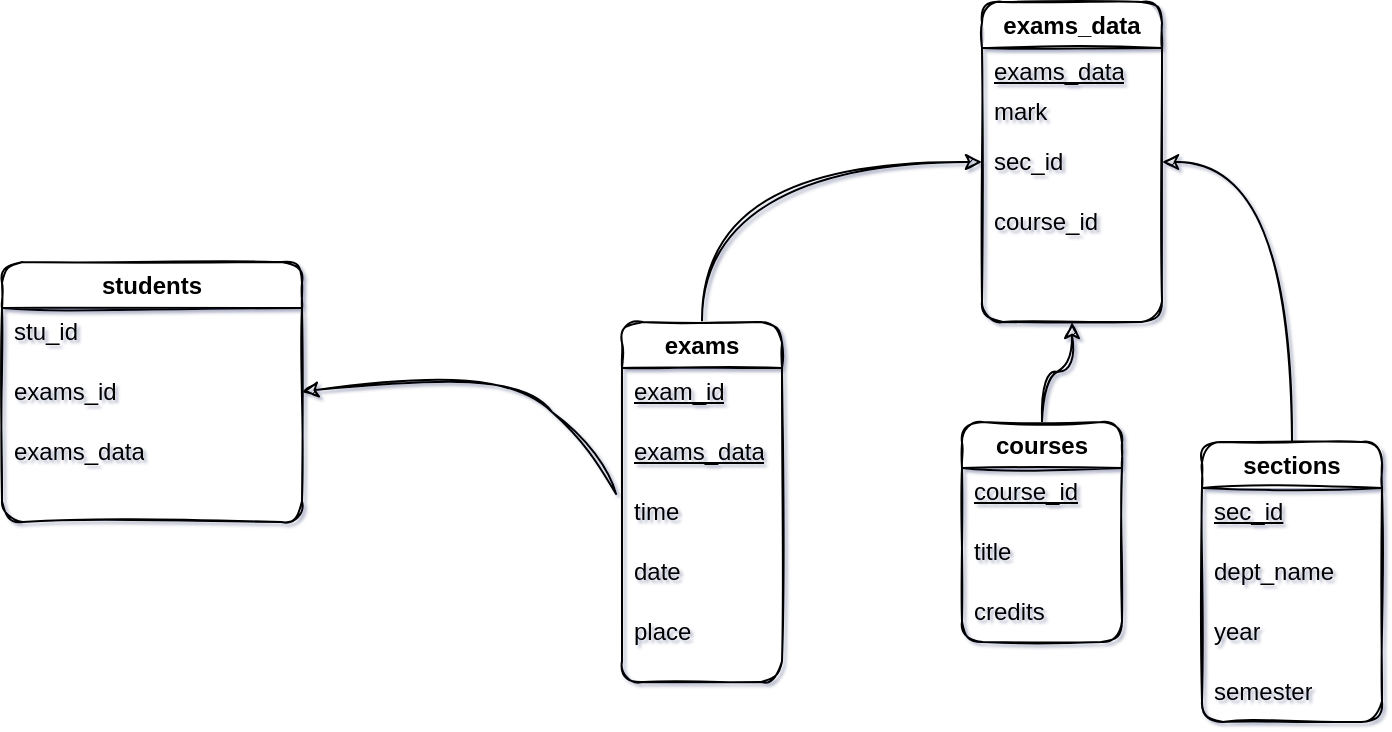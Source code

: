 <mxfile version="20.6.0" type="github">
  <diagram id="C5RBs43oDa-KdzZeNtuy" name="Page-1">
    <mxGraphModel dx="1422" dy="742" grid="1" gridSize="10" guides="1" tooltips="1" connect="1" arrows="1" fold="1" page="1" pageScale="1" pageWidth="827" pageHeight="1169" math="0" shadow="1">
      <root>
        <mxCell id="WIyWlLk6GJQsqaUBKTNV-0" />
        <mxCell id="WIyWlLk6GJQsqaUBKTNV-1" parent="WIyWlLk6GJQsqaUBKTNV-0" />
        <mxCell id="dfxJ_LqpfSkEqRbcR8hq-4" value="students" style="swimlane;whiteSpace=wrap;html=1;rounded=1;sketch=1;" parent="WIyWlLk6GJQsqaUBKTNV-1" vertex="1">
          <mxGeometry x="80" y="410" width="150" height="130" as="geometry" />
        </mxCell>
        <mxCell id="dfxJ_LqpfSkEqRbcR8hq-7" value="stu_id" style="text;align=left;verticalAlign=middle;spacingLeft=4;spacingRight=4;overflow=hidden;points=[[0,0.5],[1,0.5]];portConstraint=eastwest;rotatable=0;whiteSpace=wrap;html=1;rounded=1;sketch=1;" parent="dfxJ_LqpfSkEqRbcR8hq-4" vertex="1">
          <mxGeometry y="20" width="80" height="30" as="geometry" />
        </mxCell>
        <mxCell id="dfxJ_LqpfSkEqRbcR8hq-8" value="exams_id" style="text;align=left;verticalAlign=middle;spacingLeft=4;spacingRight=4;overflow=hidden;points=[[0,0.5],[1,0.5]];portConstraint=eastwest;rotatable=0;whiteSpace=wrap;html=1;rounded=1;sketch=1;" parent="dfxJ_LqpfSkEqRbcR8hq-4" vertex="1">
          <mxGeometry y="50" width="80" height="30" as="geometry" />
        </mxCell>
        <mxCell id="dfxJ_LqpfSkEqRbcR8hq-67" value="exams_data" style="text;align=left;verticalAlign=middle;spacingLeft=4;spacingRight=4;overflow=hidden;points=[[0,0.5],[1,0.5]];portConstraint=eastwest;rotatable=0;whiteSpace=wrap;html=1;rounded=1;sketch=1;" parent="dfxJ_LqpfSkEqRbcR8hq-4" vertex="1">
          <mxGeometry y="80" width="80" height="30" as="geometry" />
        </mxCell>
        <mxCell id="dfxJ_LqpfSkEqRbcR8hq-68" style="edgeStyle=orthogonalEdgeStyle;rounded=1;orthogonalLoop=1;jettySize=auto;html=1;exitX=0.5;exitY=0;exitDx=0;exitDy=0;entryX=1;entryY=0.5;entryDx=0;entryDy=0;curved=1;sketch=1;" parent="WIyWlLk6GJQsqaUBKTNV-1" source="dfxJ_LqpfSkEqRbcR8hq-13" target="dfxJ_LqpfSkEqRbcR8hq-39" edge="1">
          <mxGeometry relative="1" as="geometry" />
        </mxCell>
        <mxCell id="dfxJ_LqpfSkEqRbcR8hq-13" value="sections" style="swimlane;whiteSpace=wrap;html=1;rounded=1;sketch=1;" parent="WIyWlLk6GJQsqaUBKTNV-1" vertex="1">
          <mxGeometry x="680" y="500" width="90" height="140" as="geometry" />
        </mxCell>
        <mxCell id="dfxJ_LqpfSkEqRbcR8hq-14" value="dept_name" style="text;align=left;verticalAlign=middle;spacingLeft=4;spacingRight=4;overflow=hidden;points=[[0,0.5],[1,0.5]];portConstraint=eastwest;rotatable=0;whiteSpace=wrap;html=1;rounded=1;sketch=1;" parent="dfxJ_LqpfSkEqRbcR8hq-13" vertex="1">
          <mxGeometry y="50" width="80" height="30" as="geometry" />
        </mxCell>
        <mxCell id="dfxJ_LqpfSkEqRbcR8hq-15" value="year" style="text;align=left;verticalAlign=middle;spacingLeft=4;spacingRight=4;overflow=hidden;points=[[0,0.5],[1,0.5]];portConstraint=eastwest;rotatable=0;whiteSpace=wrap;html=1;rounded=1;sketch=1;" parent="dfxJ_LqpfSkEqRbcR8hq-13" vertex="1">
          <mxGeometry y="80" width="80" height="30" as="geometry" />
        </mxCell>
        <mxCell id="dfxJ_LqpfSkEqRbcR8hq-16" value="&lt;u&gt;sec_id&lt;/u&gt;" style="text;align=left;verticalAlign=middle;spacingLeft=4;spacingRight=4;overflow=hidden;points=[[0,0.5],[1,0.5]];portConstraint=eastwest;rotatable=0;whiteSpace=wrap;html=1;rounded=1;sketch=1;" parent="dfxJ_LqpfSkEqRbcR8hq-13" vertex="1">
          <mxGeometry y="20" width="80" height="30" as="geometry" />
        </mxCell>
        <mxCell id="dfxJ_LqpfSkEqRbcR8hq-17" value="semester" style="text;align=left;verticalAlign=middle;spacingLeft=4;spacingRight=4;overflow=hidden;points=[[0,0.5],[1,0.5]];portConstraint=eastwest;rotatable=0;whiteSpace=wrap;html=1;rounded=1;sketch=1;" parent="dfxJ_LqpfSkEqRbcR8hq-13" vertex="1">
          <mxGeometry y="110" width="80" height="30" as="geometry" />
        </mxCell>
        <mxCell id="dfxJ_LqpfSkEqRbcR8hq-51" style="edgeStyle=orthogonalEdgeStyle;rounded=1;orthogonalLoop=1;jettySize=auto;html=1;exitX=0.5;exitY=0;exitDx=0;exitDy=0;entryX=0;entryY=0.5;entryDx=0;entryDy=0;curved=1;sketch=1;" parent="WIyWlLk6GJQsqaUBKTNV-1" source="dfxJ_LqpfSkEqRbcR8hq-18" target="dfxJ_LqpfSkEqRbcR8hq-44" edge="1">
          <mxGeometry relative="1" as="geometry" />
        </mxCell>
        <mxCell id="dfxJ_LqpfSkEqRbcR8hq-18" value="exams" style="swimlane;whiteSpace=wrap;html=1;rounded=1;sketch=1;" parent="WIyWlLk6GJQsqaUBKTNV-1" vertex="1">
          <mxGeometry x="390" y="440" width="80" height="180" as="geometry" />
        </mxCell>
        <mxCell id="dfxJ_LqpfSkEqRbcR8hq-19" value="date" style="text;align=left;verticalAlign=middle;spacingLeft=4;spacingRight=4;overflow=hidden;points=[[0,0.5],[1,0.5]];portConstraint=eastwest;rotatable=0;whiteSpace=wrap;html=1;rounded=1;sketch=1;" parent="dfxJ_LqpfSkEqRbcR8hq-18" vertex="1">
          <mxGeometry y="110" width="80" height="30" as="geometry" />
        </mxCell>
        <mxCell id="dfxJ_LqpfSkEqRbcR8hq-20" value="place" style="text;align=left;verticalAlign=middle;spacingLeft=4;spacingRight=4;overflow=hidden;points=[[0,0.5],[1,0.5]];portConstraint=eastwest;rotatable=0;whiteSpace=wrap;html=1;rounded=1;sketch=1;" parent="dfxJ_LqpfSkEqRbcR8hq-18" vertex="1">
          <mxGeometry y="140" width="80" height="30" as="geometry" />
        </mxCell>
        <mxCell id="dfxJ_LqpfSkEqRbcR8hq-22" value="time" style="text;align=left;verticalAlign=middle;spacingLeft=4;spacingRight=4;overflow=hidden;points=[[0,0.5],[1,0.5]];portConstraint=eastwest;rotatable=0;whiteSpace=wrap;html=1;rounded=1;sketch=1;" parent="dfxJ_LqpfSkEqRbcR8hq-18" vertex="1">
          <mxGeometry y="80" width="80" height="30" as="geometry" />
        </mxCell>
        <mxCell id="dfxJ_LqpfSkEqRbcR8hq-21" value="&lt;u&gt;exam_id&lt;/u&gt;" style="text;align=left;verticalAlign=middle;spacingLeft=4;spacingRight=4;overflow=hidden;points=[[0,0.5],[1,0.5]];portConstraint=eastwest;rotatable=0;whiteSpace=wrap;html=1;rounded=1;sketch=1;" parent="dfxJ_LqpfSkEqRbcR8hq-18" vertex="1">
          <mxGeometry y="20" width="80" height="30" as="geometry" />
        </mxCell>
        <mxCell id="dfxJ_LqpfSkEqRbcR8hq-63" value="&lt;u&gt;exams_data&lt;/u&gt;" style="text;align=left;verticalAlign=middle;spacingLeft=4;spacingRight=4;overflow=hidden;points=[[0,0.5],[1,0.5]];portConstraint=eastwest;rotatable=0;whiteSpace=wrap;html=1;rounded=1;sketch=1;" parent="dfxJ_LqpfSkEqRbcR8hq-18" vertex="1">
          <mxGeometry y="50" width="80" height="30" as="geometry" />
        </mxCell>
        <mxCell id="dfxJ_LqpfSkEqRbcR8hq-48" style="edgeStyle=orthogonalEdgeStyle;rounded=1;orthogonalLoop=1;jettySize=auto;html=1;exitX=0.5;exitY=0;exitDx=0;exitDy=0;entryX=0.5;entryY=1;entryDx=0;entryDy=0;curved=1;sketch=1;" parent="WIyWlLk6GJQsqaUBKTNV-1" source="dfxJ_LqpfSkEqRbcR8hq-23" target="dfxJ_LqpfSkEqRbcR8hq-39" edge="1">
          <mxGeometry relative="1" as="geometry" />
        </mxCell>
        <mxCell id="dfxJ_LqpfSkEqRbcR8hq-23" value="courses" style="swimlane;whiteSpace=wrap;html=1;startSize=23;rounded=1;sketch=1;" parent="WIyWlLk6GJQsqaUBKTNV-1" vertex="1">
          <mxGeometry x="560" y="490" width="80" height="110" as="geometry" />
        </mxCell>
        <mxCell id="dfxJ_LqpfSkEqRbcR8hq-24" value="title" style="text;align=left;verticalAlign=middle;spacingLeft=4;spacingRight=4;overflow=hidden;points=[[0,0.5],[1,0.5]];portConstraint=eastwest;rotatable=0;whiteSpace=wrap;html=1;rounded=1;sketch=1;" parent="dfxJ_LqpfSkEqRbcR8hq-23" vertex="1">
          <mxGeometry y="50" width="80" height="30" as="geometry" />
        </mxCell>
        <mxCell id="dfxJ_LqpfSkEqRbcR8hq-25" value="credits" style="text;align=left;verticalAlign=middle;spacingLeft=4;spacingRight=4;overflow=hidden;points=[[0,0.5],[1,0.5]];portConstraint=eastwest;rotatable=0;whiteSpace=wrap;html=1;rounded=1;sketch=1;" parent="dfxJ_LqpfSkEqRbcR8hq-23" vertex="1">
          <mxGeometry y="80" width="80" height="30" as="geometry" />
        </mxCell>
        <mxCell id="dfxJ_LqpfSkEqRbcR8hq-26" value="&lt;u&gt;course_id&lt;/u&gt;" style="text;align=left;verticalAlign=middle;spacingLeft=4;spacingRight=4;overflow=hidden;points=[[0,0.5],[1,0.5]];portConstraint=eastwest;rotatable=0;whiteSpace=wrap;html=1;rounded=1;sketch=1;" parent="dfxJ_LqpfSkEqRbcR8hq-23" vertex="1">
          <mxGeometry y="20" width="80" height="30" as="geometry" />
        </mxCell>
        <mxCell id="dfxJ_LqpfSkEqRbcR8hq-39" value="exams_data" style="swimlane;whiteSpace=wrap;html=1;rounded=1;sketch=1;" parent="WIyWlLk6GJQsqaUBKTNV-1" vertex="1">
          <mxGeometry x="570" y="280" width="90" height="160" as="geometry" />
        </mxCell>
        <mxCell id="dfxJ_LqpfSkEqRbcR8hq-44" value="sec_id" style="text;align=left;verticalAlign=middle;spacingLeft=4;spacingRight=4;overflow=hidden;points=[[0,0.5],[1,0.5]];portConstraint=eastwest;rotatable=0;whiteSpace=wrap;html=1;rounded=1;sketch=1;" parent="dfxJ_LqpfSkEqRbcR8hq-39" vertex="1">
          <mxGeometry y="65" width="70" height="30" as="geometry" />
        </mxCell>
        <mxCell id="dfxJ_LqpfSkEqRbcR8hq-45" value="course_id" style="text;align=left;verticalAlign=middle;spacingLeft=4;spacingRight=4;overflow=hidden;points=[[0,0.5],[1,0.5]];portConstraint=eastwest;rotatable=0;whiteSpace=wrap;html=1;rounded=1;sketch=1;" parent="dfxJ_LqpfSkEqRbcR8hq-39" vertex="1">
          <mxGeometry y="95" width="80" height="30" as="geometry" />
        </mxCell>
        <mxCell id="dfxJ_LqpfSkEqRbcR8hq-65" value="&lt;u&gt;exams_data&lt;/u&gt;" style="text;align=left;verticalAlign=middle;spacingLeft=4;spacingRight=4;overflow=hidden;points=[[0,0.5],[1,0.5]];portConstraint=eastwest;rotatable=0;whiteSpace=wrap;html=1;rounded=1;sketch=1;" parent="dfxJ_LqpfSkEqRbcR8hq-39" vertex="1">
          <mxGeometry y="20" width="80" height="30" as="geometry" />
        </mxCell>
        <mxCell id="dfxJ_LqpfSkEqRbcR8hq-69" value="mark" style="text;align=left;verticalAlign=middle;spacingLeft=4;spacingRight=4;overflow=hidden;points=[[0,0.5],[1,0.5]];portConstraint=eastwest;rotatable=0;whiteSpace=wrap;html=1;rounded=1;sketch=1;" parent="dfxJ_LqpfSkEqRbcR8hq-39" vertex="1">
          <mxGeometry y="40" width="70" height="30" as="geometry" />
        </mxCell>
        <mxCell id="3NJnC9kYB3b6ZghF-5Wv-1" value="" style="curved=1;endArrow=classic;html=1;rounded=0;sketch=1;hachureGap=4;jiggle=2;fontFamily=Architects Daughter;fontSource=https%3A%2F%2Ffonts.googleapis.com%2Fcss%3Ffamily%3DArchitects%2BDaughter;fontSize=16;entryX=1;entryY=0.5;entryDx=0;entryDy=0;exitX=-0.037;exitY=0.2;exitDx=0;exitDy=0;exitPerimeter=0;" edge="1" parent="WIyWlLk6GJQsqaUBKTNV-1" source="dfxJ_LqpfSkEqRbcR8hq-22" target="dfxJ_LqpfSkEqRbcR8hq-4">
          <mxGeometry width="50" height="50" relative="1" as="geometry">
            <mxPoint x="280" y="510" as="sourcePoint" />
            <mxPoint x="380" y="460" as="targetPoint" />
            <Array as="points">
              <mxPoint x="380" y="510" />
              <mxPoint x="330" y="460" />
            </Array>
          </mxGeometry>
        </mxCell>
      </root>
    </mxGraphModel>
  </diagram>
</mxfile>
